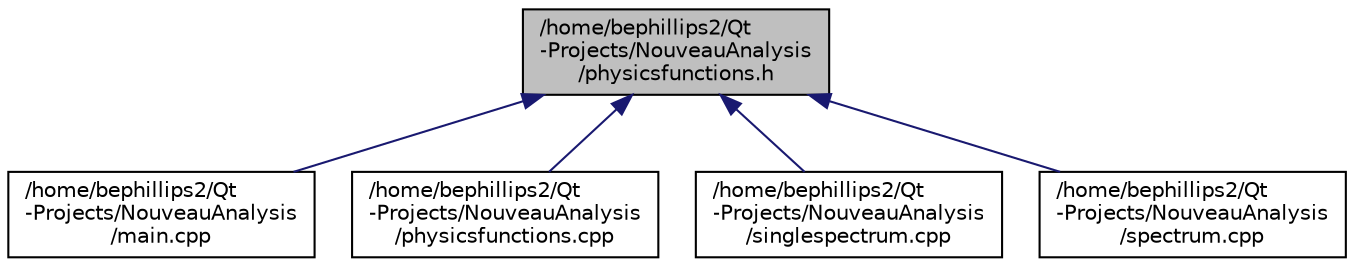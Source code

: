 digraph "/home/bephillips2/Qt-Projects/NouveauAnalysis/physicsfunctions.h"
{
  edge [fontname="Helvetica",fontsize="10",labelfontname="Helvetica",labelfontsize="10"];
  node [fontname="Helvetica",fontsize="10",shape=record];
  Node1 [label="/home/bephillips2/Qt\l-Projects/NouveauAnalysis\l/physicsfunctions.h",height=0.2,width=0.4,color="black", fillcolor="grey75", style="filled", fontcolor="black"];
  Node1 -> Node2 [dir="back",color="midnightblue",fontsize="10",style="solid",fontname="Helvetica"];
  Node2 [label="/home/bephillips2/Qt\l-Projects/NouveauAnalysis\l/main.cpp",height=0.2,width=0.4,color="black", fillcolor="white", style="filled",URL="$main_8cpp_source.html"];
  Node1 -> Node3 [dir="back",color="midnightblue",fontsize="10",style="solid",fontname="Helvetica"];
  Node3 [label="/home/bephillips2/Qt\l-Projects/NouveauAnalysis\l/physicsfunctions.cpp",height=0.2,width=0.4,color="black", fillcolor="white", style="filled",URL="$physicsfunctions_8cpp_source.html"];
  Node1 -> Node4 [dir="back",color="midnightblue",fontsize="10",style="solid",fontname="Helvetica"];
  Node4 [label="/home/bephillips2/Qt\l-Projects/NouveauAnalysis\l/singlespectrum.cpp",height=0.2,width=0.4,color="black", fillcolor="white", style="filled",URL="$singlespectrum_8cpp_source.html"];
  Node1 -> Node5 [dir="back",color="midnightblue",fontsize="10",style="solid",fontname="Helvetica"];
  Node5 [label="/home/bephillips2/Qt\l-Projects/NouveauAnalysis\l/spectrum.cpp",height=0.2,width=0.4,color="black", fillcolor="white", style="filled",URL="$spectrum_8cpp_source.html"];
}
